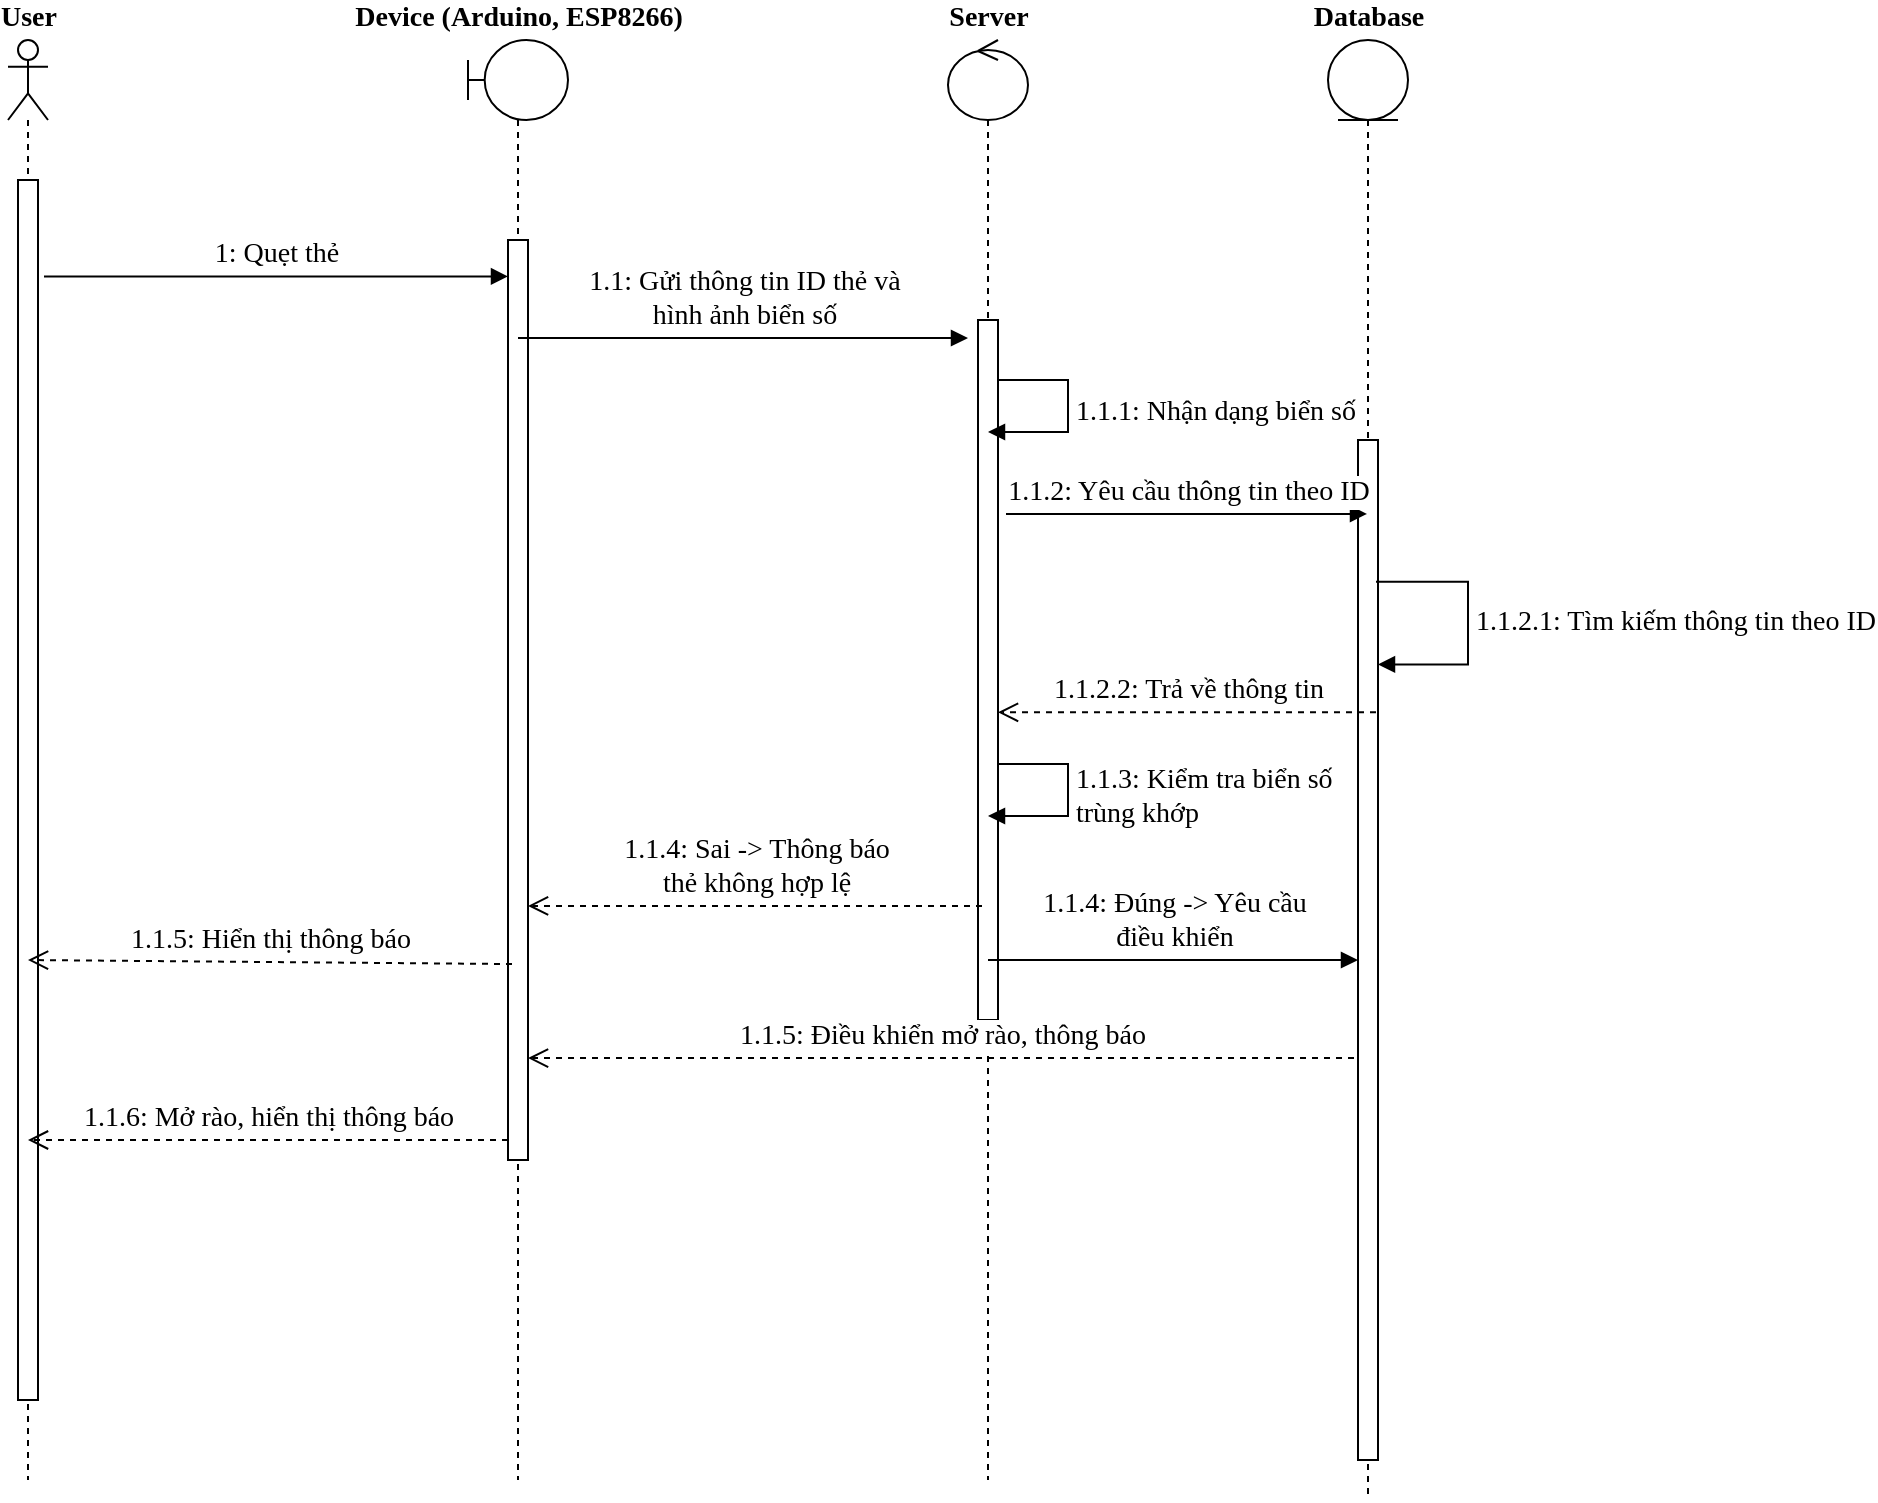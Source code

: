 <mxfile version="15.3.5" type="device"><diagram name="Page-1" id="13e1069c-82ec-6db2-03f1-153e76fe0fe0"><mxGraphModel dx="1086" dy="846" grid="1" gridSize="10" guides="1" tooltips="1" connect="1" arrows="1" fold="1" page="1" pageScale="1" pageWidth="1100" pageHeight="850" background="none" math="0" shadow="0"><root><mxCell id="0"/><mxCell id="1" parent="0"/><mxCell id="WNdIX8WX2pMkdAcYq_-T-39" value="Database" style="shape=umlLifeline;participant=umlEntity;perimeter=lifelinePerimeter;html=1;container=1;collapsible=0;recursiveResize=0;verticalAlign=bottom;spacingTop=36;outlineConnect=0;strokeColor=#000000;strokeWidth=1;fillColor=#ffffff;fontFamily=Times New Roman;fontStyle=1;fontSize=14;horizontal=1;labelPosition=center;verticalLabelPosition=top;align=center;" parent="1" vertex="1"><mxGeometry x="750" y="50" width="40" height="730" as="geometry"/></mxCell><mxCell id="WNdIX8WX2pMkdAcYq_-T-40" value="User" style="shape=umlLifeline;participant=umlActor;perimeter=lifelinePerimeter;html=1;container=1;collapsible=0;recursiveResize=0;verticalAlign=bottom;spacingTop=36;outlineConnect=0;strokeWidth=1;fontFamily=Times New Roman;fontStyle=1;fontSize=14;horizontal=1;labelPosition=center;verticalLabelPosition=top;align=center;" parent="WNdIX8WX2pMkdAcYq_-T-39" vertex="1"><mxGeometry x="-660" width="20" height="720" as="geometry"/></mxCell><mxCell id="WNdIX8WX2pMkdAcYq_-T-41" value="" style="html=1;points=[];perimeter=orthogonalPerimeter;strokeColor=#000000;strokeWidth=1;fillColor=#ffffff;fontFamily=Times New Roman;fontSize=14;" parent="WNdIX8WX2pMkdAcYq_-T-40" vertex="1"><mxGeometry x="5" y="70" width="10" height="610" as="geometry"/></mxCell><mxCell id="WNdIX8WX2pMkdAcYq_-T-42" value="Device (Arduino, ESP8266)" style="shape=umlLifeline;participant=umlBoundary;perimeter=lifelinePerimeter;html=1;container=1;collapsible=0;recursiveResize=0;verticalAlign=bottom;spacingTop=36;outlineConnect=0;strokeWidth=1;fontFamily=Times New Roman;fontStyle=1;fontSize=14;horizontal=1;labelPosition=center;verticalLabelPosition=top;align=center;" parent="WNdIX8WX2pMkdAcYq_-T-39" vertex="1"><mxGeometry x="-430" width="50" height="720" as="geometry"/></mxCell><mxCell id="WNdIX8WX2pMkdAcYq_-T-43" value="" style="html=1;points=[];perimeter=orthogonalPerimeter;strokeColor=#000000;strokeWidth=1;fillColor=#ffffff;fontFamily=Times New Roman;fontSize=14;" parent="WNdIX8WX2pMkdAcYq_-T-42" vertex="1"><mxGeometry x="20" y="100" width="10" height="460" as="geometry"/></mxCell><mxCell id="WNdIX8WX2pMkdAcYq_-T-44" value="Server" style="shape=umlLifeline;participant=umlControl;perimeter=lifelinePerimeter;html=1;container=1;collapsible=0;recursiveResize=0;verticalAlign=bottom;spacingTop=36;outlineConnect=0;strokeWidth=1;perimeterSpacing=0;fontFamily=Times New Roman;fontStyle=1;fontSize=14;horizontal=1;labelPosition=center;verticalLabelPosition=top;align=center;" parent="WNdIX8WX2pMkdAcYq_-T-39" vertex="1"><mxGeometry x="-190" width="40" height="720" as="geometry"/></mxCell><mxCell id="WNdIX8WX2pMkdAcYq_-T-45" value="" style="html=1;points=[];perimeter=orthogonalPerimeter;fontSize=14;strokeWidth=1;" parent="WNdIX8WX2pMkdAcYq_-T-44" vertex="1"><mxGeometry x="15" y="140" width="10" height="350" as="geometry"/></mxCell><mxCell id="WNdIX8WX2pMkdAcYq_-T-59" value="&lt;font face=&quot;Times New Roman&quot; style=&quot;font-size: 14px&quot;&gt;1.1.1: Nhận dạng biển số&lt;/font&gt;" style="edgeStyle=orthogonalEdgeStyle;html=1;align=left;spacingLeft=2;endArrow=block;rounded=0;" parent="WNdIX8WX2pMkdAcYq_-T-44" source="WNdIX8WX2pMkdAcYq_-T-45" edge="1"><mxGeometry relative="1" as="geometry"><mxPoint x="95" y="220" as="sourcePoint"/><Array as="points"><mxPoint x="60" y="170"/><mxPoint x="60" y="196"/></Array><mxPoint x="20" y="196" as="targetPoint"/></mxGeometry></mxCell><mxCell id="WNdIX8WX2pMkdAcYq_-T-46" value="" style="html=1;points=[];perimeter=orthogonalPerimeter;strokeColor=#000000;strokeWidth=1;fillColor=#ffffff;fontFamily=Times New Roman;fontSize=14;" parent="WNdIX8WX2pMkdAcYq_-T-39" vertex="1"><mxGeometry x="15" y="200" width="10" height="510" as="geometry"/></mxCell><mxCell id="WNdIX8WX2pMkdAcYq_-T-49" value="1.1: Gửi thông tin ID thẻ và &lt;br&gt;hình ảnh biển số" style="html=1;verticalAlign=bottom;endArrow=block;fontFamily=Times New Roman;fontSize=14;strokeWidth=1;" parent="WNdIX8WX2pMkdAcYq_-T-39" edge="1"><mxGeometry relative="1" as="geometry"><mxPoint x="-405" y="149" as="sourcePoint"/><mxPoint x="-180" y="149" as="targetPoint"/></mxGeometry></mxCell><mxCell id="WNdIX8WX2pMkdAcYq_-T-53" value="1.1.5: Điều khiển mở rào, thông báo" style="html=1;verticalAlign=bottom;endArrow=open;dashed=1;endSize=8;fontFamily=Times New Roman;fontSize=14;strokeWidth=1;exitX=-0.2;exitY=0.606;exitDx=0;exitDy=0;exitPerimeter=0;" parent="WNdIX8WX2pMkdAcYq_-T-39" source="WNdIX8WX2pMkdAcYq_-T-46" target="WNdIX8WX2pMkdAcYq_-T-43" edge="1"><mxGeometry relative="1" as="geometry"><mxPoint x="-410" y="710" as="targetPoint"/><mxPoint x="20" y="598" as="sourcePoint"/></mxGeometry></mxCell><mxCell id="WNdIX8WX2pMkdAcYq_-T-54" value="1: Quẹt thẻ" style="html=1;verticalAlign=bottom;endArrow=block;fontFamily=Times New Roman;fontSize=14;strokeWidth=1;exitX=1.3;exitY=0.079;exitDx=0;exitDy=0;exitPerimeter=0;" parent="WNdIX8WX2pMkdAcYq_-T-39" source="WNdIX8WX2pMkdAcYq_-T-41" target="WNdIX8WX2pMkdAcYq_-T-43" edge="1"><mxGeometry relative="1" as="geometry"><mxPoint x="-650" y="160" as="sourcePoint"/><mxPoint x="-410" y="150" as="targetPoint"/></mxGeometry></mxCell><mxCell id="WNdIX8WX2pMkdAcYq_-T-61" value="1.1.2: Yêu cầu thông tin theo ID" style="html=1;verticalAlign=bottom;endArrow=block;fontFamily=Times New Roman;fontSize=14;strokeWidth=1;exitX=1.4;exitY=0.277;exitDx=0;exitDy=0;exitPerimeter=0;" parent="WNdIX8WX2pMkdAcYq_-T-39" source="WNdIX8WX2pMkdAcYq_-T-45" target="WNdIX8WX2pMkdAcYq_-T-39" edge="1"><mxGeometry relative="1" as="geometry"><mxPoint x="-100" y="290" as="sourcePoint"/><mxPoint x="125" y="290" as="targetPoint"/></mxGeometry></mxCell><mxCell id="WNdIX8WX2pMkdAcYq_-T-62" value="&lt;font face=&quot;Times New Roman&quot; style=&quot;font-size: 14px&quot;&gt;1.1.2.1: Tìm kiếm thông tin theo ID&lt;/font&gt;" style="edgeStyle=orthogonalEdgeStyle;html=1;align=left;spacingLeft=2;endArrow=block;rounded=0;entryX=1;entryY=0.22;entryDx=0;entryDy=0;entryPerimeter=0;exitX=0.9;exitY=0.139;exitDx=0;exitDy=0;exitPerimeter=0;" parent="WNdIX8WX2pMkdAcYq_-T-39" source="WNdIX8WX2pMkdAcYq_-T-46" target="WNdIX8WX2pMkdAcYq_-T-46" edge="1"><mxGeometry relative="1" as="geometry"><mxPoint x="-155" y="180" as="sourcePoint"/><Array as="points"><mxPoint x="70" y="271"/><mxPoint x="70" y="312"/></Array><mxPoint x="-160" y="205.95" as="targetPoint"/></mxGeometry></mxCell><mxCell id="WNdIX8WX2pMkdAcYq_-T-63" value="1.1.2.2: Trả về thông tin" style="html=1;verticalAlign=bottom;endArrow=open;dashed=1;endSize=8;fontFamily=Times New Roman;fontSize=14;strokeWidth=1;exitX=0.9;exitY=0.267;exitDx=0;exitDy=0;exitPerimeter=0;" parent="WNdIX8WX2pMkdAcYq_-T-39" source="WNdIX8WX2pMkdAcYq_-T-46" target="WNdIX8WX2pMkdAcYq_-T-45" edge="1"><mxGeometry relative="1" as="geometry"><mxPoint x="-635" y="544.05" as="targetPoint"/><mxPoint x="24" y="544.05" as="sourcePoint"/></mxGeometry></mxCell><mxCell id="WNdIX8WX2pMkdAcYq_-T-65" value="1.1.4: Sai -&amp;gt; Thông báo &lt;br&gt;thẻ không hợp lệ" style="html=1;verticalAlign=bottom;endArrow=open;dashed=1;endSize=8;fontFamily=Times New Roman;fontSize=14;strokeWidth=1;exitX=0.2;exitY=0.837;exitDx=0;exitDy=0;exitPerimeter=0;" parent="WNdIX8WX2pMkdAcYq_-T-39" source="WNdIX8WX2pMkdAcYq_-T-45" target="WNdIX8WX2pMkdAcYq_-T-43" edge="1"><mxGeometry relative="1" as="geometry"><mxPoint x="-155" y="346.17" as="targetPoint"/><mxPoint x="34" y="346.17" as="sourcePoint"/></mxGeometry></mxCell><mxCell id="WNdIX8WX2pMkdAcYq_-T-64" value="&lt;font face=&quot;Times New Roman&quot; style=&quot;font-size: 14px&quot;&gt;1.1.3: Kiểm tra biển số &lt;br&gt;trùng khớp&lt;/font&gt;" style="edgeStyle=orthogonalEdgeStyle;html=1;align=left;spacingLeft=2;endArrow=block;rounded=0;" parent="1" edge="1"><mxGeometry relative="1" as="geometry"><mxPoint x="585" y="412" as="sourcePoint"/><Array as="points"><mxPoint x="620" y="412"/><mxPoint x="620" y="438"/></Array><mxPoint x="580" y="438" as="targetPoint"/></mxGeometry></mxCell><mxCell id="WNdIX8WX2pMkdAcYq_-T-66" value="1.1.4: Đúng -&amp;gt; Yêu cầu &lt;br&gt;điều khiển" style="html=1;verticalAlign=bottom;endArrow=block;fontFamily=Times New Roman;fontSize=14;strokeWidth=1;" parent="1" target="WNdIX8WX2pMkdAcYq_-T-46" edge="1"><mxGeometry relative="1" as="geometry"><mxPoint x="580" y="510" as="sourcePoint"/><mxPoint x="779.5" y="296.95" as="targetPoint"/></mxGeometry></mxCell><mxCell id="WNdIX8WX2pMkdAcYq_-T-67" value="1.1.5: Hiển thị thông báo" style="html=1;verticalAlign=bottom;endArrow=open;dashed=1;endSize=8;fontFamily=Times New Roman;fontSize=14;strokeWidth=1;exitX=0.2;exitY=0.787;exitDx=0;exitDy=0;exitPerimeter=0;" parent="1" source="WNdIX8WX2pMkdAcYq_-T-43" edge="1"><mxGeometry relative="1" as="geometry"><mxPoint x="100" y="510" as="targetPoint"/><mxPoint x="587" y="492.95" as="sourcePoint"/></mxGeometry></mxCell><mxCell id="WNdIX8WX2pMkdAcYq_-T-68" value="1.1.6: Mở rào, hiển thị thông báo" style="html=1;verticalAlign=bottom;endArrow=open;dashed=1;endSize=8;fontFamily=Times New Roman;fontSize=14;strokeWidth=1;" parent="1" source="WNdIX8WX2pMkdAcYq_-T-43" edge="1"><mxGeometry relative="1" as="geometry"><mxPoint x="100" y="600" as="targetPoint"/><mxPoint x="773" y="569.06" as="sourcePoint"/></mxGeometry></mxCell></root></mxGraphModel></diagram></mxfile>